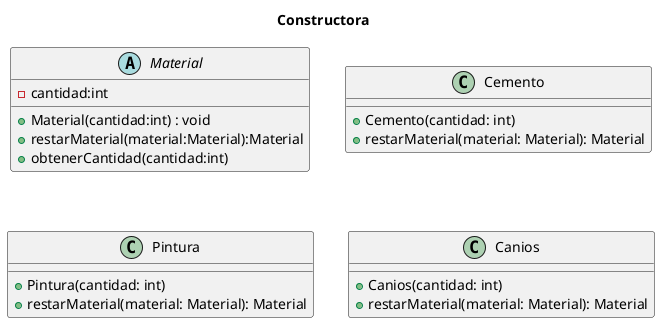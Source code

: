 @startuml
'https://plantuml.com/class-diagram

title "Constructora"


abstract class Material {
    -cantidad:int
    +Material(cantidad:int) : void
    +restarMaterial(material:Material):Material
    +obtenerCantidad(cantidad:int)
}

class Cemento {
    +Cemento(cantidad: int)
    +restarMaterial(material: Material): Material
}

class Pintura {
    +Pintura(cantidad: int)
    +restarMaterial(material: Material): Material
}

class Canios {
    +Canios(cantidad: int)
    +restarMaterial(material: Material): Material
}



@enduml